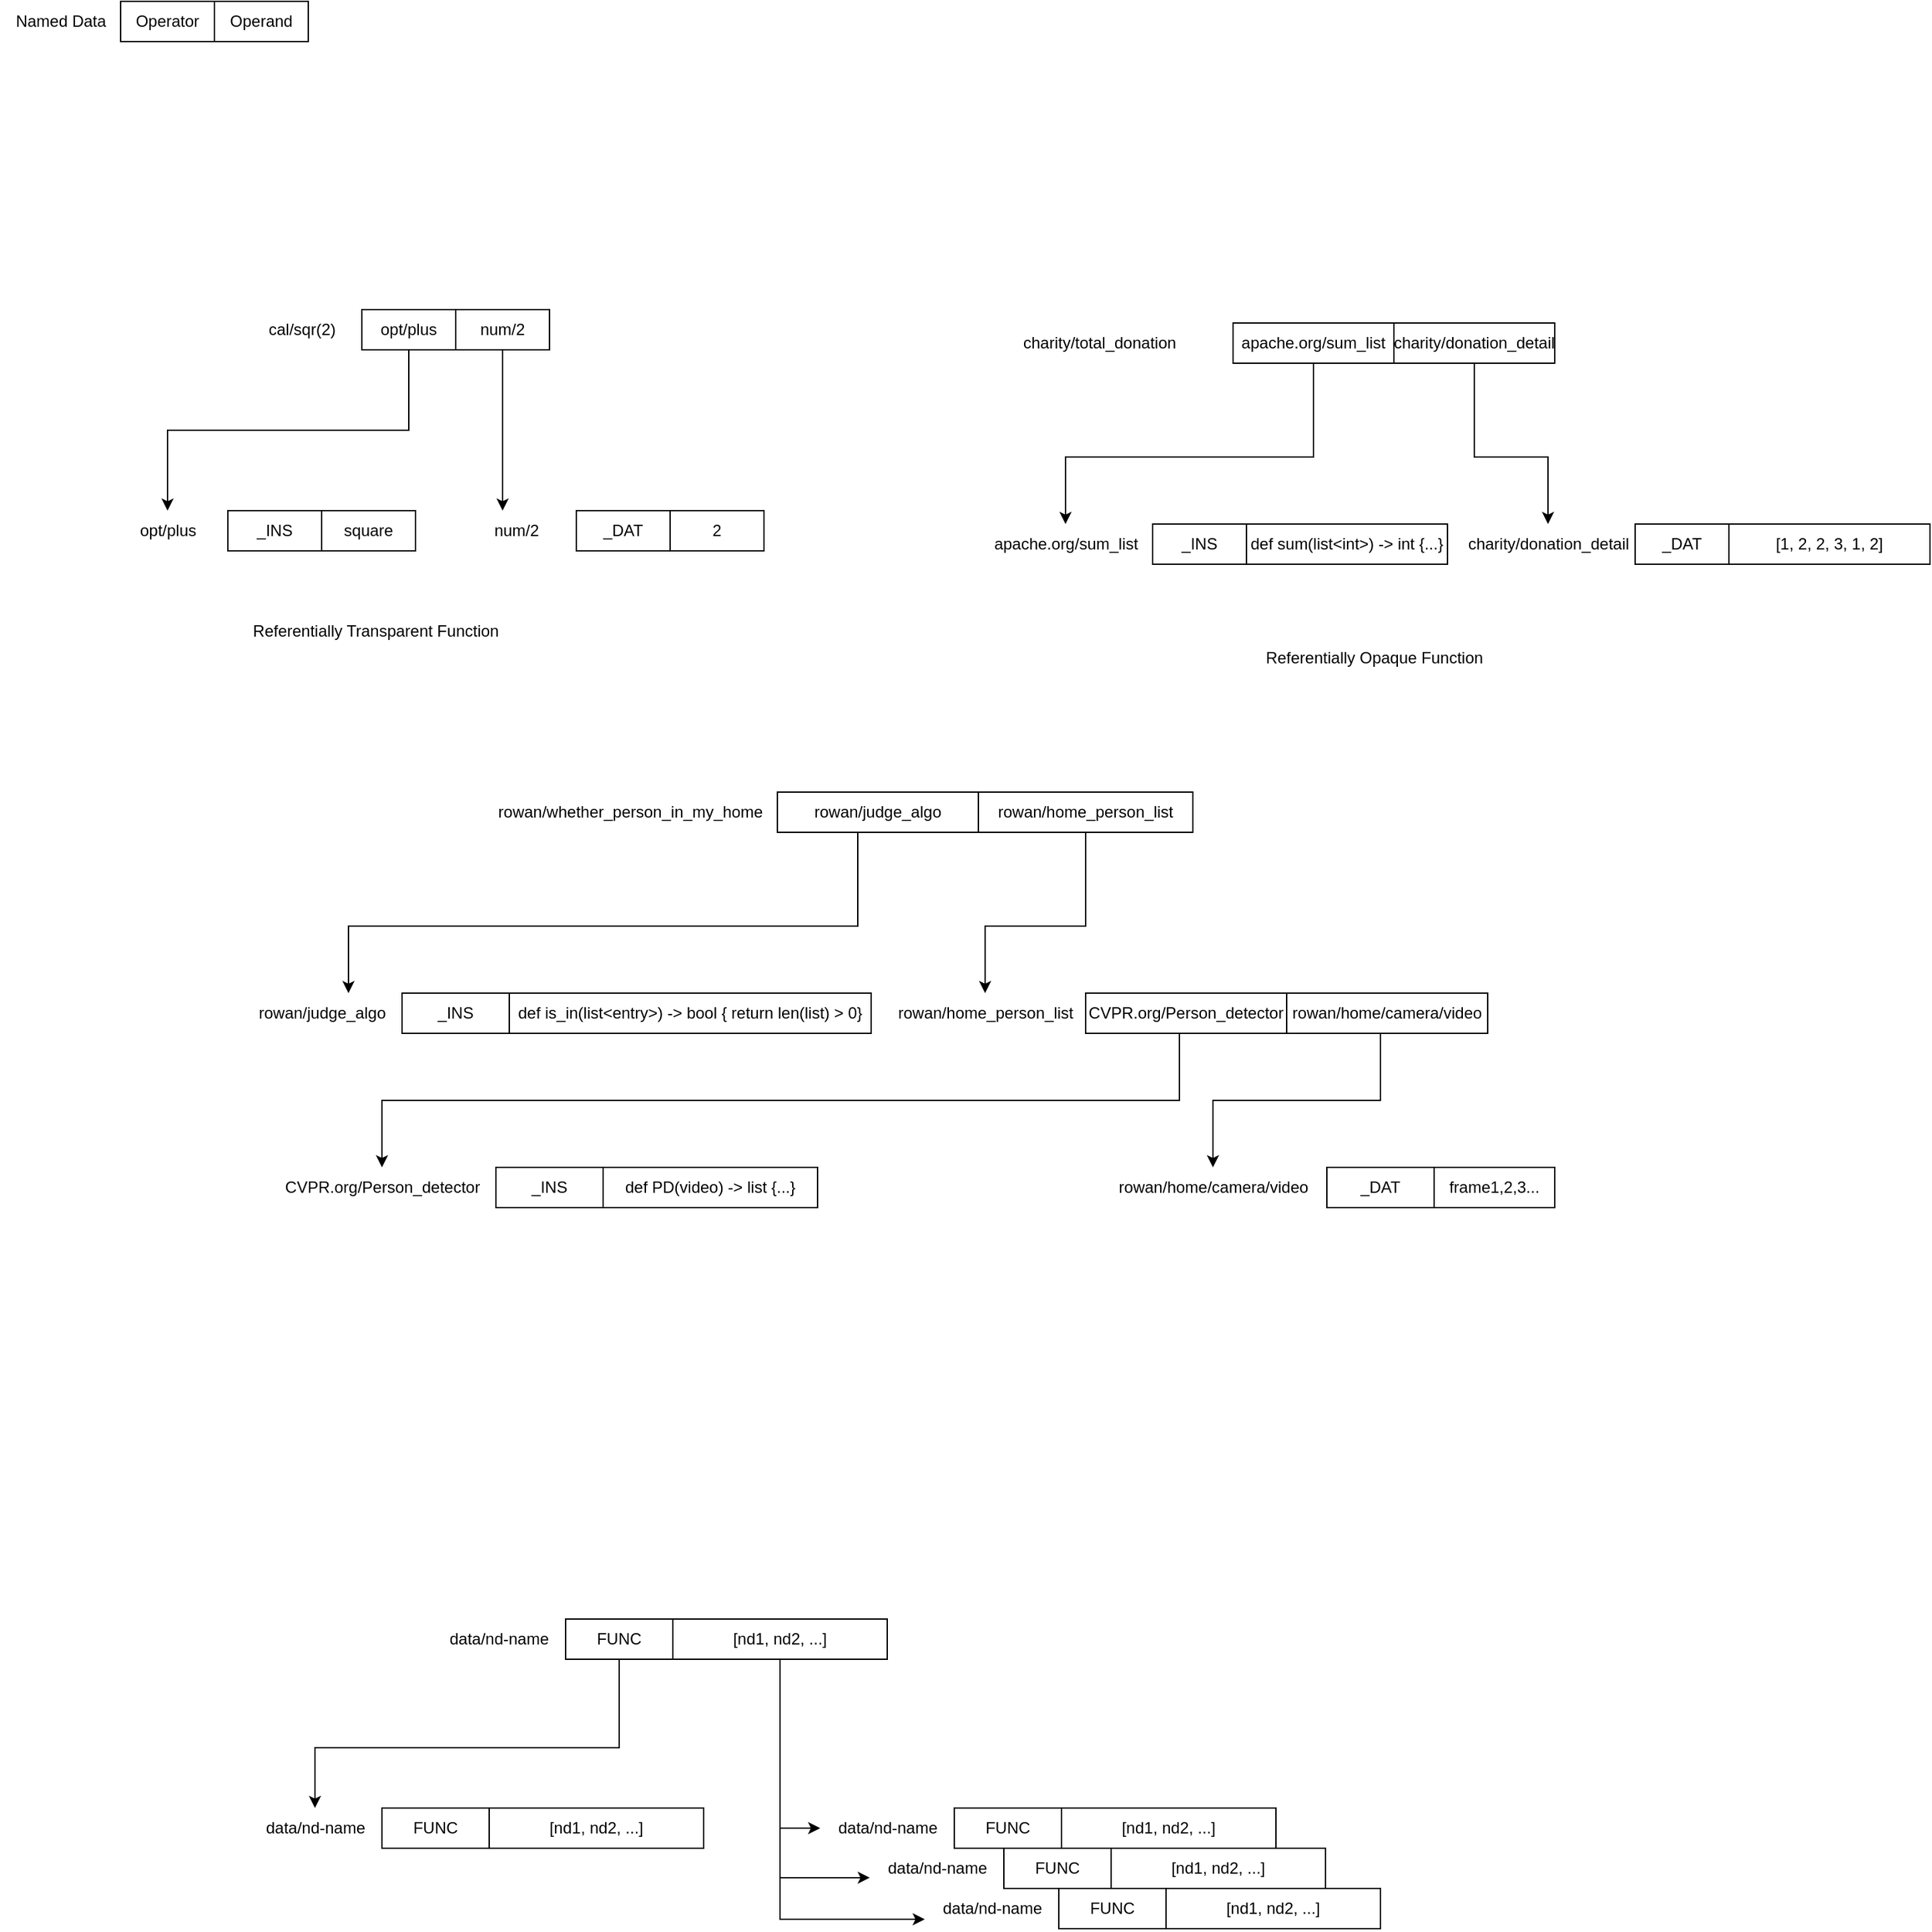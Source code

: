 <mxfile version="20.5.3" type="embed"><diagram name="examples" id="Y_M5OLiKeaglrYkt3uzy"><mxGraphModel dx="1829" dy="774" grid="0" gridSize="10" guides="1" tooltips="1" connect="1" arrows="1" fold="1" page="0" pageScale="1" pageWidth="850" pageHeight="1100" math="0" shadow="0"><root><mxCell id="0"/><mxCell id="1" parent="0"/><mxCell id="eZej8PWN4Uasvbc47IZ0-36" style="edgeStyle=orthogonalEdgeStyle;rounded=0;orthogonalLoop=1;jettySize=auto;html=1;" parent="1" source="eZej8PWN4Uasvbc47IZ0-6" target="eZej8PWN4Uasvbc47IZ0-31" edge="1"><mxGeometry relative="1" as="geometry"><Array as="points"><mxPoint x="460" y="400"/><mxPoint x="275" y="400"/></Array></mxGeometry></mxCell><mxCell id="eZej8PWN4Uasvbc47IZ0-6" value="apache.org/sum_list" style="rounded=0;whiteSpace=wrap;html=1;" parent="1" vertex="1"><mxGeometry x="400" y="300" width="120" height="30" as="geometry"/></mxCell><mxCell id="eZej8PWN4Uasvbc47IZ0-7" value="charity/total_donation" style="text;html=1;align=center;verticalAlign=middle;resizable=0;points=[];autosize=1;strokeColor=none;fillColor=none;" parent="1" vertex="1"><mxGeometry x="230" y="300" width="140" height="30" as="geometry"/></mxCell><mxCell id="eZej8PWN4Uasvbc47IZ0-37" style="edgeStyle=orthogonalEdgeStyle;rounded=0;orthogonalLoop=1;jettySize=auto;html=1;exitX=0.5;exitY=1;exitDx=0;exitDy=0;" parent="1" source="eZej8PWN4Uasvbc47IZ0-8" target="eZej8PWN4Uasvbc47IZ0-34" edge="1"><mxGeometry relative="1" as="geometry"><Array as="points"><mxPoint x="580" y="400"/><mxPoint x="635" y="400"/></Array></mxGeometry></mxCell><mxCell id="eZej8PWN4Uasvbc47IZ0-8" value="charity/donation_detail" style="rounded=0;whiteSpace=wrap;html=1;" parent="1" vertex="1"><mxGeometry x="520" y="300" width="120" height="30" as="geometry"/></mxCell><mxCell id="eZej8PWN4Uasvbc47IZ0-30" value="_INS" style="rounded=0;whiteSpace=wrap;html=1;" parent="1" vertex="1"><mxGeometry x="340" y="450" width="70" height="30" as="geometry"/></mxCell><mxCell id="eZej8PWN4Uasvbc47IZ0-31" value="apache.org/sum_list" style="text;html=1;align=center;verticalAlign=middle;resizable=0;points=[];autosize=1;strokeColor=none;fillColor=none;" parent="1" vertex="1"><mxGeometry x="210" y="450" width="130" height="30" as="geometry"/></mxCell><mxCell id="eZej8PWN4Uasvbc47IZ0-32" value="def sum(list&amp;lt;int&amp;gt;) -&amp;gt; int {...}" style="rounded=0;whiteSpace=wrap;html=1;" parent="1" vertex="1"><mxGeometry x="410" y="450" width="150" height="30" as="geometry"/></mxCell><mxCell id="eZej8PWN4Uasvbc47IZ0-33" value="_DAT" style="rounded=0;whiteSpace=wrap;html=1;" parent="1" vertex="1"><mxGeometry x="700" y="450" width="70" height="30" as="geometry"/></mxCell><mxCell id="eZej8PWN4Uasvbc47IZ0-34" value="charity/donation_detail" style="text;html=1;align=center;verticalAlign=middle;resizable=0;points=[];autosize=1;strokeColor=none;fillColor=none;" parent="1" vertex="1"><mxGeometry x="565" y="450" width="140" height="30" as="geometry"/></mxCell><mxCell id="eZej8PWN4Uasvbc47IZ0-35" value="[1, 2, 2, 3, 1, 2]" style="rounded=0;whiteSpace=wrap;html=1;" parent="1" vertex="1"><mxGeometry x="770" y="450" width="150" height="30" as="geometry"/></mxCell><mxCell id="eZej8PWN4Uasvbc47IZ0-38" value="Referentially Opaque Function" style="text;html=1;align=center;verticalAlign=middle;resizable=0;points=[];autosize=1;strokeColor=none;fillColor=none;" parent="1" vertex="1"><mxGeometry x="410" y="535" width="190" height="30" as="geometry"/></mxCell><mxCell id="eZej8PWN4Uasvbc47IZ0-39" value="" style="group" parent="1" connectable="0" vertex="1"><mxGeometry x="-520" y="60" width="230" height="30" as="geometry"/></mxCell><mxCell id="eZej8PWN4Uasvbc47IZ0-2" value="Operator" style="rounded=0;whiteSpace=wrap;html=1;" parent="eZej8PWN4Uasvbc47IZ0-39" vertex="1"><mxGeometry x="90" width="70" height="30" as="geometry"/></mxCell><mxCell id="eZej8PWN4Uasvbc47IZ0-4" value="Named Data" style="text;html=1;align=center;verticalAlign=middle;resizable=0;points=[];autosize=1;strokeColor=none;fillColor=none;" parent="eZej8PWN4Uasvbc47IZ0-39" vertex="1"><mxGeometry width="90" height="30" as="geometry"/></mxCell><mxCell id="eZej8PWN4Uasvbc47IZ0-5" value="Operand" style="rounded=0;whiteSpace=wrap;html=1;" parent="eZej8PWN4Uasvbc47IZ0-39" vertex="1"><mxGeometry x="160" width="70" height="30" as="geometry"/></mxCell><mxCell id="eZej8PWN4Uasvbc47IZ0-40" value="" style="group" parent="1" connectable="0" vertex="1"><mxGeometry x="-430" y="290" width="480" height="255" as="geometry"/></mxCell><mxCell id="eZej8PWN4Uasvbc47IZ0-28" value="" style="group" parent="eZej8PWN4Uasvbc47IZ0-40" connectable="0" vertex="1"><mxGeometry width="480" height="180" as="geometry"/></mxCell><mxCell id="eZej8PWN4Uasvbc47IZ0-9" value="opt/plus" style="rounded=0;whiteSpace=wrap;html=1;" parent="eZej8PWN4Uasvbc47IZ0-28" vertex="1"><mxGeometry x="180" width="70" height="30" as="geometry"/></mxCell><mxCell id="eZej8PWN4Uasvbc47IZ0-10" value="cal/sqr(2)" style="text;html=1;align=center;verticalAlign=middle;resizable=0;points=[];autosize=1;strokeColor=none;fillColor=none;" parent="eZej8PWN4Uasvbc47IZ0-28" vertex="1"><mxGeometry x="100" width="70" height="30" as="geometry"/></mxCell><mxCell id="eZej8PWN4Uasvbc47IZ0-11" value="num/2" style="rounded=0;whiteSpace=wrap;html=1;" parent="eZej8PWN4Uasvbc47IZ0-28" vertex="1"><mxGeometry x="250" width="70" height="30" as="geometry"/></mxCell><mxCell id="eZej8PWN4Uasvbc47IZ0-18" value="" style="group" parent="eZej8PWN4Uasvbc47IZ0-28" connectable="0" vertex="1"><mxGeometry y="150" width="220" height="30" as="geometry"/></mxCell><mxCell id="eZej8PWN4Uasvbc47IZ0-12" value="_INS" style="rounded=0;whiteSpace=wrap;html=1;" parent="eZej8PWN4Uasvbc47IZ0-18" vertex="1"><mxGeometry x="80" width="70" height="30" as="geometry"/></mxCell><mxCell id="eZej8PWN4Uasvbc47IZ0-13" value="opt/plus" style="text;html=1;align=center;verticalAlign=middle;resizable=0;points=[];autosize=1;strokeColor=none;fillColor=none;" parent="eZej8PWN4Uasvbc47IZ0-18" vertex="1"><mxGeometry width="70" height="30" as="geometry"/></mxCell><mxCell id="eZej8PWN4Uasvbc47IZ0-14" value="square" style="rounded=0;whiteSpace=wrap;html=1;" parent="eZej8PWN4Uasvbc47IZ0-18" vertex="1"><mxGeometry x="150" width="70" height="30" as="geometry"/></mxCell><mxCell id="eZej8PWN4Uasvbc47IZ0-23" style="edgeStyle=orthogonalEdgeStyle;rounded=0;orthogonalLoop=1;jettySize=auto;html=1;" parent="eZej8PWN4Uasvbc47IZ0-28" source="eZej8PWN4Uasvbc47IZ0-9" target="eZej8PWN4Uasvbc47IZ0-13" edge="1"><mxGeometry relative="1" as="geometry"><Array as="points"><mxPoint x="215" y="90"/><mxPoint x="35" y="90"/></Array></mxGeometry></mxCell><mxCell id="eZej8PWN4Uasvbc47IZ0-19" value="" style="group" parent="eZej8PWN4Uasvbc47IZ0-28" connectable="0" vertex="1"><mxGeometry x="260" y="150" width="220" height="30" as="geometry"/></mxCell><mxCell id="eZej8PWN4Uasvbc47IZ0-15" value="_DAT" style="rounded=0;whiteSpace=wrap;html=1;" parent="eZej8PWN4Uasvbc47IZ0-19" vertex="1"><mxGeometry x="80" width="70" height="30" as="geometry"/></mxCell><mxCell id="eZej8PWN4Uasvbc47IZ0-16" value="num/2" style="text;html=1;align=center;verticalAlign=middle;resizable=0;points=[];autosize=1;strokeColor=none;fillColor=none;" parent="eZej8PWN4Uasvbc47IZ0-19" vertex="1"><mxGeometry x="5" width="60" height="30" as="geometry"/></mxCell><mxCell id="eZej8PWN4Uasvbc47IZ0-17" value="2" style="rounded=0;whiteSpace=wrap;html=1;" parent="eZej8PWN4Uasvbc47IZ0-19" vertex="1"><mxGeometry x="150" width="70" height="30" as="geometry"/></mxCell><mxCell id="eZej8PWN4Uasvbc47IZ0-24" style="edgeStyle=orthogonalEdgeStyle;rounded=0;orthogonalLoop=1;jettySize=auto;html=1;" parent="eZej8PWN4Uasvbc47IZ0-28" source="eZej8PWN4Uasvbc47IZ0-11" target="eZej8PWN4Uasvbc47IZ0-16" edge="1"><mxGeometry relative="1" as="geometry"><Array as="points"><mxPoint x="285" y="120"/><mxPoint x="285" y="120"/></Array></mxGeometry></mxCell><mxCell id="eZej8PWN4Uasvbc47IZ0-29" value="Referentially Transparent Function" style="text;html=1;align=center;verticalAlign=middle;resizable=0;points=[];autosize=1;strokeColor=none;fillColor=none;" parent="eZej8PWN4Uasvbc47IZ0-40" vertex="1"><mxGeometry x="85" y="225" width="210" height="30" as="geometry"/></mxCell><mxCell id="eZej8PWN4Uasvbc47IZ0-64" value="" style="group" parent="1" connectable="0" vertex="1"><mxGeometry x="-340" y="650" width="980" height="310" as="geometry"/></mxCell><mxCell id="eZej8PWN4Uasvbc47IZ0-42" value="rowan/judge_algo" style="rounded=0;whiteSpace=wrap;html=1;" parent="eZej8PWN4Uasvbc47IZ0-64" vertex="1"><mxGeometry x="400" width="150" height="30" as="geometry"/></mxCell><mxCell id="eZej8PWN4Uasvbc47IZ0-43" value="rowan/whether_person_in_my_home" style="text;html=1;align=center;verticalAlign=middle;resizable=0;points=[];autosize=1;strokeColor=none;fillColor=none;" parent="eZej8PWN4Uasvbc47IZ0-64" vertex="1"><mxGeometry x="180" width="220" height="30" as="geometry"/></mxCell><mxCell id="eZej8PWN4Uasvbc47IZ0-45" value="rowan/home_person_list" style="rounded=0;whiteSpace=wrap;html=1;" parent="eZej8PWN4Uasvbc47IZ0-64" vertex="1"><mxGeometry x="550" width="160" height="30" as="geometry"/></mxCell><mxCell id="eZej8PWN4Uasvbc47IZ0-46" value="_INS" style="rounded=0;whiteSpace=wrap;html=1;" parent="eZej8PWN4Uasvbc47IZ0-64" vertex="1"><mxGeometry x="120" y="150" width="80" height="30" as="geometry"/></mxCell><mxCell id="eZej8PWN4Uasvbc47IZ0-47" value="rowan/judge_algo" style="text;html=1;align=center;verticalAlign=middle;resizable=0;points=[];autosize=1;strokeColor=none;fillColor=none;" parent="eZej8PWN4Uasvbc47IZ0-64" vertex="1"><mxGeometry y="150" width="120" height="30" as="geometry"/></mxCell><mxCell id="eZej8PWN4Uasvbc47IZ0-41" style="edgeStyle=orthogonalEdgeStyle;rounded=0;orthogonalLoop=1;jettySize=auto;html=1;" parent="eZej8PWN4Uasvbc47IZ0-64" source="eZej8PWN4Uasvbc47IZ0-42" target="eZej8PWN4Uasvbc47IZ0-47" edge="1"><mxGeometry relative="1" as="geometry"><Array as="points"><mxPoint x="460" y="100"/><mxPoint x="80" y="100"/></Array></mxGeometry></mxCell><mxCell id="eZej8PWN4Uasvbc47IZ0-48" value="def is_in(list&amp;lt;entry&amp;gt;) -&amp;gt; bool { return len(list) &amp;gt; 0}" style="rounded=0;whiteSpace=wrap;html=1;" parent="eZej8PWN4Uasvbc47IZ0-64" vertex="1"><mxGeometry x="200" y="150" width="270" height="30" as="geometry"/></mxCell><mxCell id="eZej8PWN4Uasvbc47IZ0-61" value="" style="group" parent="eZej8PWN4Uasvbc47IZ0-64" connectable="0" vertex="1"><mxGeometry x="20" y="280" width="410" height="30" as="geometry"/></mxCell><mxCell id="eZej8PWN4Uasvbc47IZ0-52" value="CVPR.org/Person_detector" style="text;html=1;align=center;verticalAlign=middle;resizable=0;points=[];autosize=1;strokeColor=none;fillColor=none;" parent="eZej8PWN4Uasvbc47IZ0-61" vertex="1"><mxGeometry width="170" height="30" as="geometry"/></mxCell><mxCell id="eZej8PWN4Uasvbc47IZ0-53" value="def PD(video) -&amp;gt; list {...}" style="rounded=0;whiteSpace=wrap;html=1;" parent="eZej8PWN4Uasvbc47IZ0-61" vertex="1"><mxGeometry x="250" width="160" height="30" as="geometry"/></mxCell><mxCell id="eZej8PWN4Uasvbc47IZ0-55" value="_INS" style="rounded=0;whiteSpace=wrap;html=1;" parent="eZej8PWN4Uasvbc47IZ0-61" vertex="1"><mxGeometry x="170" width="80" height="30" as="geometry"/></mxCell><mxCell id="eZej8PWN4Uasvbc47IZ0-62" value="" style="group" parent="eZej8PWN4Uasvbc47IZ0-64" connectable="0" vertex="1"><mxGeometry x="645" y="280" width="335" height="30" as="geometry"/></mxCell><mxCell id="eZej8PWN4Uasvbc47IZ0-56" value="rowan/home/camera/video" style="text;html=1;align=center;verticalAlign=middle;resizable=0;points=[];autosize=1;strokeColor=none;fillColor=none;" parent="eZej8PWN4Uasvbc47IZ0-62" vertex="1"><mxGeometry width="160" height="30" as="geometry"/></mxCell><mxCell id="eZej8PWN4Uasvbc47IZ0-57" value="frame1,2,3..." style="rounded=0;whiteSpace=wrap;html=1;" parent="eZej8PWN4Uasvbc47IZ0-62" vertex="1"><mxGeometry x="245" width="90" height="30" as="geometry"/></mxCell><mxCell id="eZej8PWN4Uasvbc47IZ0-58" value="_DAT" style="rounded=0;whiteSpace=wrap;html=1;" parent="eZej8PWN4Uasvbc47IZ0-62" vertex="1"><mxGeometry x="165" width="80" height="30" as="geometry"/></mxCell><mxCell id="eZej8PWN4Uasvbc47IZ0-63" value="" style="group" parent="eZej8PWN4Uasvbc47IZ0-64" connectable="0" vertex="1"><mxGeometry x="480" y="150" width="450" height="30" as="geometry"/></mxCell><mxCell id="eZej8PWN4Uasvbc47IZ0-49" value="CVPR.org/Person_detector" style="rounded=0;whiteSpace=wrap;html=1;" parent="eZej8PWN4Uasvbc47IZ0-63" vertex="1"><mxGeometry x="150" width="150" height="30" as="geometry"/></mxCell><mxCell id="eZej8PWN4Uasvbc47IZ0-50" value="rowan/home_person_list" style="text;html=1;align=center;verticalAlign=middle;resizable=0;points=[];autosize=1;strokeColor=none;fillColor=none;" parent="eZej8PWN4Uasvbc47IZ0-63" vertex="1"><mxGeometry width="150" height="30" as="geometry"/></mxCell><mxCell id="eZej8PWN4Uasvbc47IZ0-51" value="rowan/home/camera/video" style="rounded=0;whiteSpace=wrap;html=1;" parent="eZej8PWN4Uasvbc47IZ0-63" vertex="1"><mxGeometry x="300" width="150" height="30" as="geometry"/></mxCell><mxCell id="eZej8PWN4Uasvbc47IZ0-60" style="edgeStyle=orthogonalEdgeStyle;rounded=0;orthogonalLoop=1;jettySize=auto;html=1;" parent="eZej8PWN4Uasvbc47IZ0-64" source="eZej8PWN4Uasvbc47IZ0-49" target="eZej8PWN4Uasvbc47IZ0-52" edge="1"><mxGeometry relative="1" as="geometry"><Array as="points"><mxPoint x="700" y="230"/><mxPoint x="105" y="230"/></Array></mxGeometry></mxCell><mxCell id="eZej8PWN4Uasvbc47IZ0-44" style="edgeStyle=orthogonalEdgeStyle;rounded=0;orthogonalLoop=1;jettySize=auto;html=1;exitX=0.5;exitY=1;exitDx=0;exitDy=0;" parent="eZej8PWN4Uasvbc47IZ0-64" source="eZej8PWN4Uasvbc47IZ0-45" target="eZej8PWN4Uasvbc47IZ0-50" edge="1"><mxGeometry relative="1" as="geometry"><Array as="points"><mxPoint x="580" y="100"/><mxPoint x="635" y="100"/></Array></mxGeometry></mxCell><mxCell id="eZej8PWN4Uasvbc47IZ0-59" style="edgeStyle=orthogonalEdgeStyle;rounded=0;orthogonalLoop=1;jettySize=auto;html=1;" parent="eZej8PWN4Uasvbc47IZ0-64" source="eZej8PWN4Uasvbc47IZ0-51" target="eZej8PWN4Uasvbc47IZ0-56" edge="1"><mxGeometry relative="1" as="geometry"><Array as="points"><mxPoint x="850" y="230"/><mxPoint x="725" y="230"/></Array></mxGeometry></mxCell><mxCell id="qZct7pzW-FivZEmNotB3-33" value="" style="group" parent="1" connectable="0" vertex="1"><mxGeometry x="-335" y="1267" width="845" height="231" as="geometry"/></mxCell><mxCell id="qZct7pzW-FivZEmNotB3-22" value="" style="group" parent="qZct7pzW-FivZEmNotB3-33" connectable="0" vertex="1"><mxGeometry width="687" height="171" as="geometry"/></mxCell><mxCell id="qZct7pzW-FivZEmNotB3-1" value="" style="group" parent="qZct7pzW-FivZEmNotB3-22" connectable="0" vertex="1"><mxGeometry x="67" width="410" height="30" as="geometry"/></mxCell><mxCell id="qZct7pzW-FivZEmNotB3-11" value="" style="group" parent="qZct7pzW-FivZEmNotB3-1" connectable="0" vertex="1"><mxGeometry x="70" width="340" height="30" as="geometry"/></mxCell><mxCell id="qZct7pzW-FivZEmNotB3-2" value="data/nd-name" style="text;html=1;align=center;verticalAlign=middle;resizable=0;points=[];autosize=1;strokeColor=none;fillColor=none;" parent="qZct7pzW-FivZEmNotB3-11" vertex="1"><mxGeometry width="100" height="30" as="geometry"/></mxCell><mxCell id="qZct7pzW-FivZEmNotB3-3" value="[nd1, nd2, ...]" style="rounded=0;whiteSpace=wrap;html=1;" parent="qZct7pzW-FivZEmNotB3-11" vertex="1"><mxGeometry x="180" width="160" height="30" as="geometry"/></mxCell><mxCell id="qZct7pzW-FivZEmNotB3-4" value="FUNC" style="rounded=0;whiteSpace=wrap;html=1;" parent="qZct7pzW-FivZEmNotB3-11" vertex="1"><mxGeometry x="100" width="80" height="30" as="geometry"/></mxCell><mxCell id="qZct7pzW-FivZEmNotB3-12" value="" style="group" parent="qZct7pzW-FivZEmNotB3-22" connectable="0" vertex="1"><mxGeometry x="427" y="141" width="340" height="30" as="geometry"/></mxCell><mxCell id="qZct7pzW-FivZEmNotB3-13" value="data/nd-name" style="text;html=1;align=center;verticalAlign=middle;resizable=0;points=[];autosize=1;strokeColor=none;fillColor=none;" parent="qZct7pzW-FivZEmNotB3-12" vertex="1"><mxGeometry width="100" height="30" as="geometry"/></mxCell><mxCell id="qZct7pzW-FivZEmNotB3-14" value="[nd1, nd2, ...]" style="rounded=0;whiteSpace=wrap;html=1;" parent="qZct7pzW-FivZEmNotB3-12" vertex="1"><mxGeometry x="180" width="160" height="30" as="geometry"/></mxCell><mxCell id="qZct7pzW-FivZEmNotB3-15" value="FUNC" style="rounded=0;whiteSpace=wrap;html=1;" parent="qZct7pzW-FivZEmNotB3-12" vertex="1"><mxGeometry x="100" width="80" height="30" as="geometry"/></mxCell><mxCell id="qZct7pzW-FivZEmNotB3-16" value="" style="group" parent="qZct7pzW-FivZEmNotB3-22" connectable="0" vertex="1"><mxGeometry y="141" width="340" height="30" as="geometry"/></mxCell><mxCell id="qZct7pzW-FivZEmNotB3-17" value="data/nd-name" style="text;html=1;align=center;verticalAlign=middle;resizable=0;points=[];autosize=1;strokeColor=none;fillColor=none;" parent="qZct7pzW-FivZEmNotB3-16" vertex="1"><mxGeometry width="100" height="30" as="geometry"/></mxCell><mxCell id="qZct7pzW-FivZEmNotB3-18" value="[nd1, nd2, ...]" style="rounded=0;whiteSpace=wrap;html=1;" parent="qZct7pzW-FivZEmNotB3-16" vertex="1"><mxGeometry x="180" width="160" height="30" as="geometry"/></mxCell><mxCell id="qZct7pzW-FivZEmNotB3-19" value="FUNC" style="rounded=0;whiteSpace=wrap;html=1;" parent="qZct7pzW-FivZEmNotB3-16" vertex="1"><mxGeometry x="100" width="80" height="30" as="geometry"/></mxCell><mxCell id="qZct7pzW-FivZEmNotB3-20" style="edgeStyle=orthogonalEdgeStyle;rounded=0;orthogonalLoop=1;jettySize=auto;html=1;" parent="qZct7pzW-FivZEmNotB3-22" source="qZct7pzW-FivZEmNotB3-4" target="qZct7pzW-FivZEmNotB3-17" edge="1"><mxGeometry relative="1" as="geometry"><Array as="points"><mxPoint x="277" y="96"/><mxPoint x="50" y="96"/></Array></mxGeometry></mxCell><mxCell id="qZct7pzW-FivZEmNotB3-21" style="edgeStyle=orthogonalEdgeStyle;rounded=0;orthogonalLoop=1;jettySize=auto;html=1;" parent="qZct7pzW-FivZEmNotB3-22" source="qZct7pzW-FivZEmNotB3-3" target="qZct7pzW-FivZEmNotB3-13" edge="1"><mxGeometry relative="1" as="geometry"><Array as="points"><mxPoint x="397" y="156"/></Array></mxGeometry></mxCell><mxCell id="qZct7pzW-FivZEmNotB3-23" value="" style="group" parent="qZct7pzW-FivZEmNotB3-33" connectable="0" vertex="1"><mxGeometry x="464" y="171" width="340" height="30" as="geometry"/></mxCell><mxCell id="qZct7pzW-FivZEmNotB3-24" value="data/nd-name" style="text;html=1;align=center;verticalAlign=middle;resizable=0;points=[];autosize=1;strokeColor=none;fillColor=none;" parent="qZct7pzW-FivZEmNotB3-23" vertex="1"><mxGeometry width="100" height="30" as="geometry"/></mxCell><mxCell id="qZct7pzW-FivZEmNotB3-25" value="[nd1, nd2, ...]" style="rounded=0;whiteSpace=wrap;html=1;" parent="qZct7pzW-FivZEmNotB3-23" vertex="1"><mxGeometry x="180" width="160" height="30" as="geometry"/></mxCell><mxCell id="qZct7pzW-FivZEmNotB3-26" value="FUNC" style="rounded=0;whiteSpace=wrap;html=1;" parent="qZct7pzW-FivZEmNotB3-23" vertex="1"><mxGeometry x="100" width="80" height="30" as="geometry"/></mxCell><mxCell id="qZct7pzW-FivZEmNotB3-27" value="" style="group" parent="qZct7pzW-FivZEmNotB3-33" connectable="0" vertex="1"><mxGeometry x="505" y="201" width="340" height="30" as="geometry"/></mxCell><mxCell id="qZct7pzW-FivZEmNotB3-28" value="data/nd-name" style="text;html=1;align=center;verticalAlign=middle;resizable=0;points=[];autosize=1;strokeColor=none;fillColor=none;" parent="qZct7pzW-FivZEmNotB3-27" vertex="1"><mxGeometry width="100" height="30" as="geometry"/></mxCell><mxCell id="qZct7pzW-FivZEmNotB3-29" value="[nd1, nd2, ...]" style="rounded=0;whiteSpace=wrap;html=1;" parent="qZct7pzW-FivZEmNotB3-27" vertex="1"><mxGeometry x="180" width="160" height="30" as="geometry"/></mxCell><mxCell id="qZct7pzW-FivZEmNotB3-30" value="FUNC" style="rounded=0;whiteSpace=wrap;html=1;" parent="qZct7pzW-FivZEmNotB3-27" vertex="1"><mxGeometry x="100" width="80" height="30" as="geometry"/></mxCell><mxCell id="qZct7pzW-FivZEmNotB3-31" style="edgeStyle=orthogonalEdgeStyle;rounded=0;orthogonalLoop=1;jettySize=auto;html=1;entryX=0;entryY=0.733;entryDx=0;entryDy=0;entryPerimeter=0;" parent="qZct7pzW-FivZEmNotB3-33" source="qZct7pzW-FivZEmNotB3-3" target="qZct7pzW-FivZEmNotB3-24" edge="1"><mxGeometry relative="1" as="geometry"/></mxCell><mxCell id="qZct7pzW-FivZEmNotB3-32" style="edgeStyle=orthogonalEdgeStyle;rounded=0;orthogonalLoop=1;jettySize=auto;html=1;" parent="qZct7pzW-FivZEmNotB3-33" source="qZct7pzW-FivZEmNotB3-3" target="qZct7pzW-FivZEmNotB3-28" edge="1"><mxGeometry relative="1" as="geometry"><Array as="points"><mxPoint x="397" y="224"/></Array></mxGeometry></mxCell></root></mxGraphModel></diagram></mxfile>